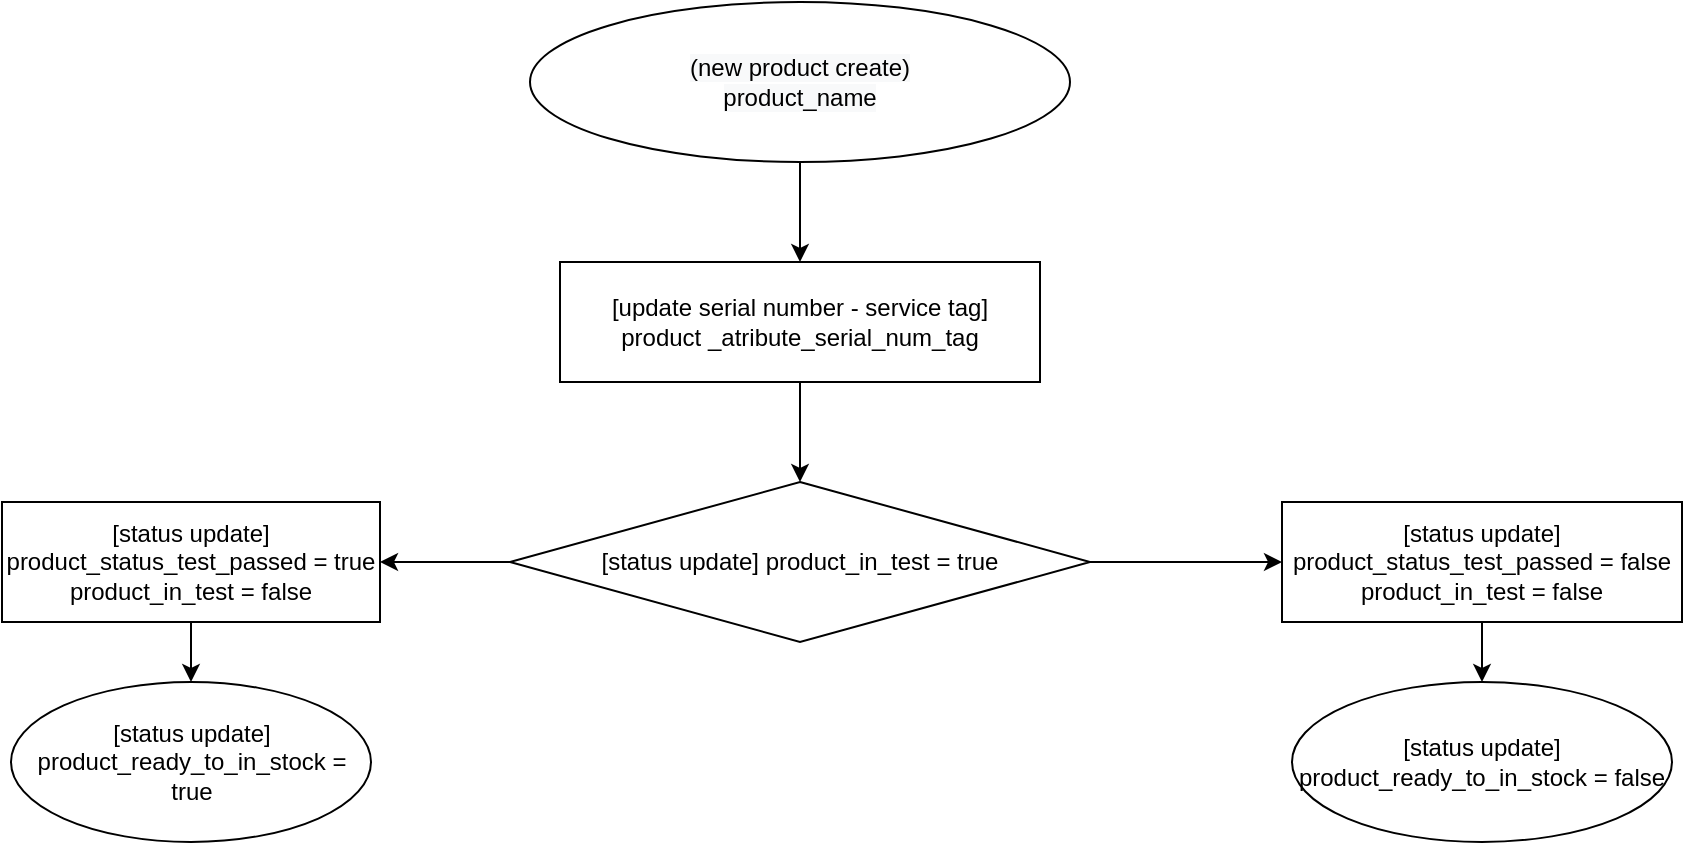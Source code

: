 <mxfile version="20.5.1" type="github">
  <diagram id="DBt0KayN1UNihbAZkQTC" name="Trang-1">
    <mxGraphModel dx="2249" dy="794" grid="1" gridSize="10" guides="1" tooltips="1" connect="1" arrows="1" fold="1" page="1" pageScale="1" pageWidth="827" pageHeight="1169" math="0" shadow="0">
      <root>
        <mxCell id="0" />
        <mxCell id="1" parent="0" />
        <mxCell id="enhP4654jQGPy-_zlADG-12" value="" style="edgeStyle=orthogonalEdgeStyle;rounded=0;orthogonalLoop=1;jettySize=auto;html=1;" parent="1" source="enhP4654jQGPy-_zlADG-7" target="enhP4654jQGPy-_zlADG-11" edge="1">
          <mxGeometry relative="1" as="geometry" />
        </mxCell>
        <mxCell id="enhP4654jQGPy-_zlADG-7" value="[update serial number - service tag]&lt;br&gt;product _atribute_serial_num_tag" style="rounded=0;whiteSpace=wrap;html=1;" parent="1" vertex="1">
          <mxGeometry x="269" y="140" width="240" height="60" as="geometry" />
        </mxCell>
        <mxCell id="enhP4654jQGPy-_zlADG-14" value="" style="edgeStyle=orthogonalEdgeStyle;rounded=0;orthogonalLoop=1;jettySize=auto;html=1;" parent="1" source="enhP4654jQGPy-_zlADG-11" target="enhP4654jQGPy-_zlADG-13" edge="1">
          <mxGeometry relative="1" as="geometry" />
        </mxCell>
        <mxCell id="enhP4654jQGPy-_zlADG-28" value="" style="edgeStyle=orthogonalEdgeStyle;rounded=0;orthogonalLoop=1;jettySize=auto;html=1;" parent="1" source="enhP4654jQGPy-_zlADG-11" target="enhP4654jQGPy-_zlADG-26" edge="1">
          <mxGeometry relative="1" as="geometry" />
        </mxCell>
        <mxCell id="enhP4654jQGPy-_zlADG-11" value="[status update] product_in_test = true" style="rhombus;whiteSpace=wrap;html=1;" parent="1" vertex="1">
          <mxGeometry x="244" y="250" width="290" height="80" as="geometry" />
        </mxCell>
        <mxCell id="T513uLivkqUMiEL1xY7r-4" value="" style="edgeStyle=orthogonalEdgeStyle;rounded=0;orthogonalLoop=1;jettySize=auto;html=1;" edge="1" parent="1" source="enhP4654jQGPy-_zlADG-13" target="T513uLivkqUMiEL1xY7r-2">
          <mxGeometry relative="1" as="geometry" />
        </mxCell>
        <mxCell id="enhP4654jQGPy-_zlADG-13" value="[status update] product_status_test_passed = true&lt;br&gt;product_in_test = false" style="rounded=0;whiteSpace=wrap;html=1;" parent="1" vertex="1">
          <mxGeometry x="-10" y="260" width="189" height="60" as="geometry" />
        </mxCell>
        <mxCell id="enhP4654jQGPy-_zlADG-23" value="" style="edgeStyle=orthogonalEdgeStyle;rounded=0;orthogonalLoop=1;jettySize=auto;html=1;" parent="1" source="enhP4654jQGPy-_zlADG-22" target="enhP4654jQGPy-_zlADG-7" edge="1">
          <mxGeometry relative="1" as="geometry" />
        </mxCell>
        <mxCell id="enhP4654jQGPy-_zlADG-22" value="&lt;span style=&quot;color: rgb(0, 0, 0); font-family: Helvetica; font-size: 12px; font-style: normal; font-variant-ligatures: normal; font-variant-caps: normal; font-weight: 400; letter-spacing: normal; orphans: 2; text-align: center; text-indent: 0px; text-transform: none; widows: 2; word-spacing: 0px; -webkit-text-stroke-width: 0px; background-color: rgb(248, 249, 250); text-decoration-thickness: initial; text-decoration-style: initial; text-decoration-color: initial; float: none; display: inline !important;&quot;&gt;(new product create)&lt;/span&gt;&lt;br style=&quot;color: rgb(0, 0, 0); font-family: Helvetica; font-size: 12px; font-style: normal; font-variant-ligatures: normal; font-variant-caps: normal; font-weight: 400; letter-spacing: normal; orphans: 2; text-align: center; text-indent: 0px; text-transform: none; widows: 2; word-spacing: 0px; -webkit-text-stroke-width: 0px; background-color: rgb(248, 249, 250); text-decoration-thickness: initial; text-decoration-style: initial; text-decoration-color: initial;&quot;&gt;&lt;span style=&quot;color: rgb(0, 0, 0); font-family: Helvetica; font-size: 12px; font-style: normal; font-variant-ligatures: normal; font-variant-caps: normal; font-weight: 400; letter-spacing: normal; orphans: 2; text-align: center; text-indent: 0px; text-transform: none; widows: 2; word-spacing: 0px; -webkit-text-stroke-width: 0px; background-color: rgb(248, 249, 250); text-decoration-thickness: initial; text-decoration-style: initial; text-decoration-color: initial; float: none; display: inline !important;&quot;&gt;product_name&lt;/span&gt;" style="ellipse;whiteSpace=wrap;html=1;rounded=0;" parent="1" vertex="1">
          <mxGeometry x="254" y="10" width="270" height="80" as="geometry" />
        </mxCell>
        <mxCell id="T513uLivkqUMiEL1xY7r-3" value="" style="edgeStyle=orthogonalEdgeStyle;rounded=0;orthogonalLoop=1;jettySize=auto;html=1;" edge="1" parent="1" source="enhP4654jQGPy-_zlADG-26" target="T513uLivkqUMiEL1xY7r-1">
          <mxGeometry relative="1" as="geometry" />
        </mxCell>
        <mxCell id="enhP4654jQGPy-_zlADG-26" value="[status update] product_status_test_passed = false&lt;br&gt;product_in_test = false" style="rounded=0;whiteSpace=wrap;html=1;" parent="1" vertex="1">
          <mxGeometry x="630" y="260" width="200" height="60" as="geometry" />
        </mxCell>
        <mxCell id="T513uLivkqUMiEL1xY7r-1" value="[status update]&lt;br&gt;product_ready_to_in_stock = false" style="ellipse;whiteSpace=wrap;html=1;" vertex="1" parent="1">
          <mxGeometry x="635" y="350" width="190" height="80" as="geometry" />
        </mxCell>
        <mxCell id="T513uLivkqUMiEL1xY7r-2" value="[status update]&lt;br&gt;product_ready_to_in_stock = true" style="ellipse;whiteSpace=wrap;html=1;" vertex="1" parent="1">
          <mxGeometry x="-5.5" y="350" width="180" height="80" as="geometry" />
        </mxCell>
      </root>
    </mxGraphModel>
  </diagram>
</mxfile>
